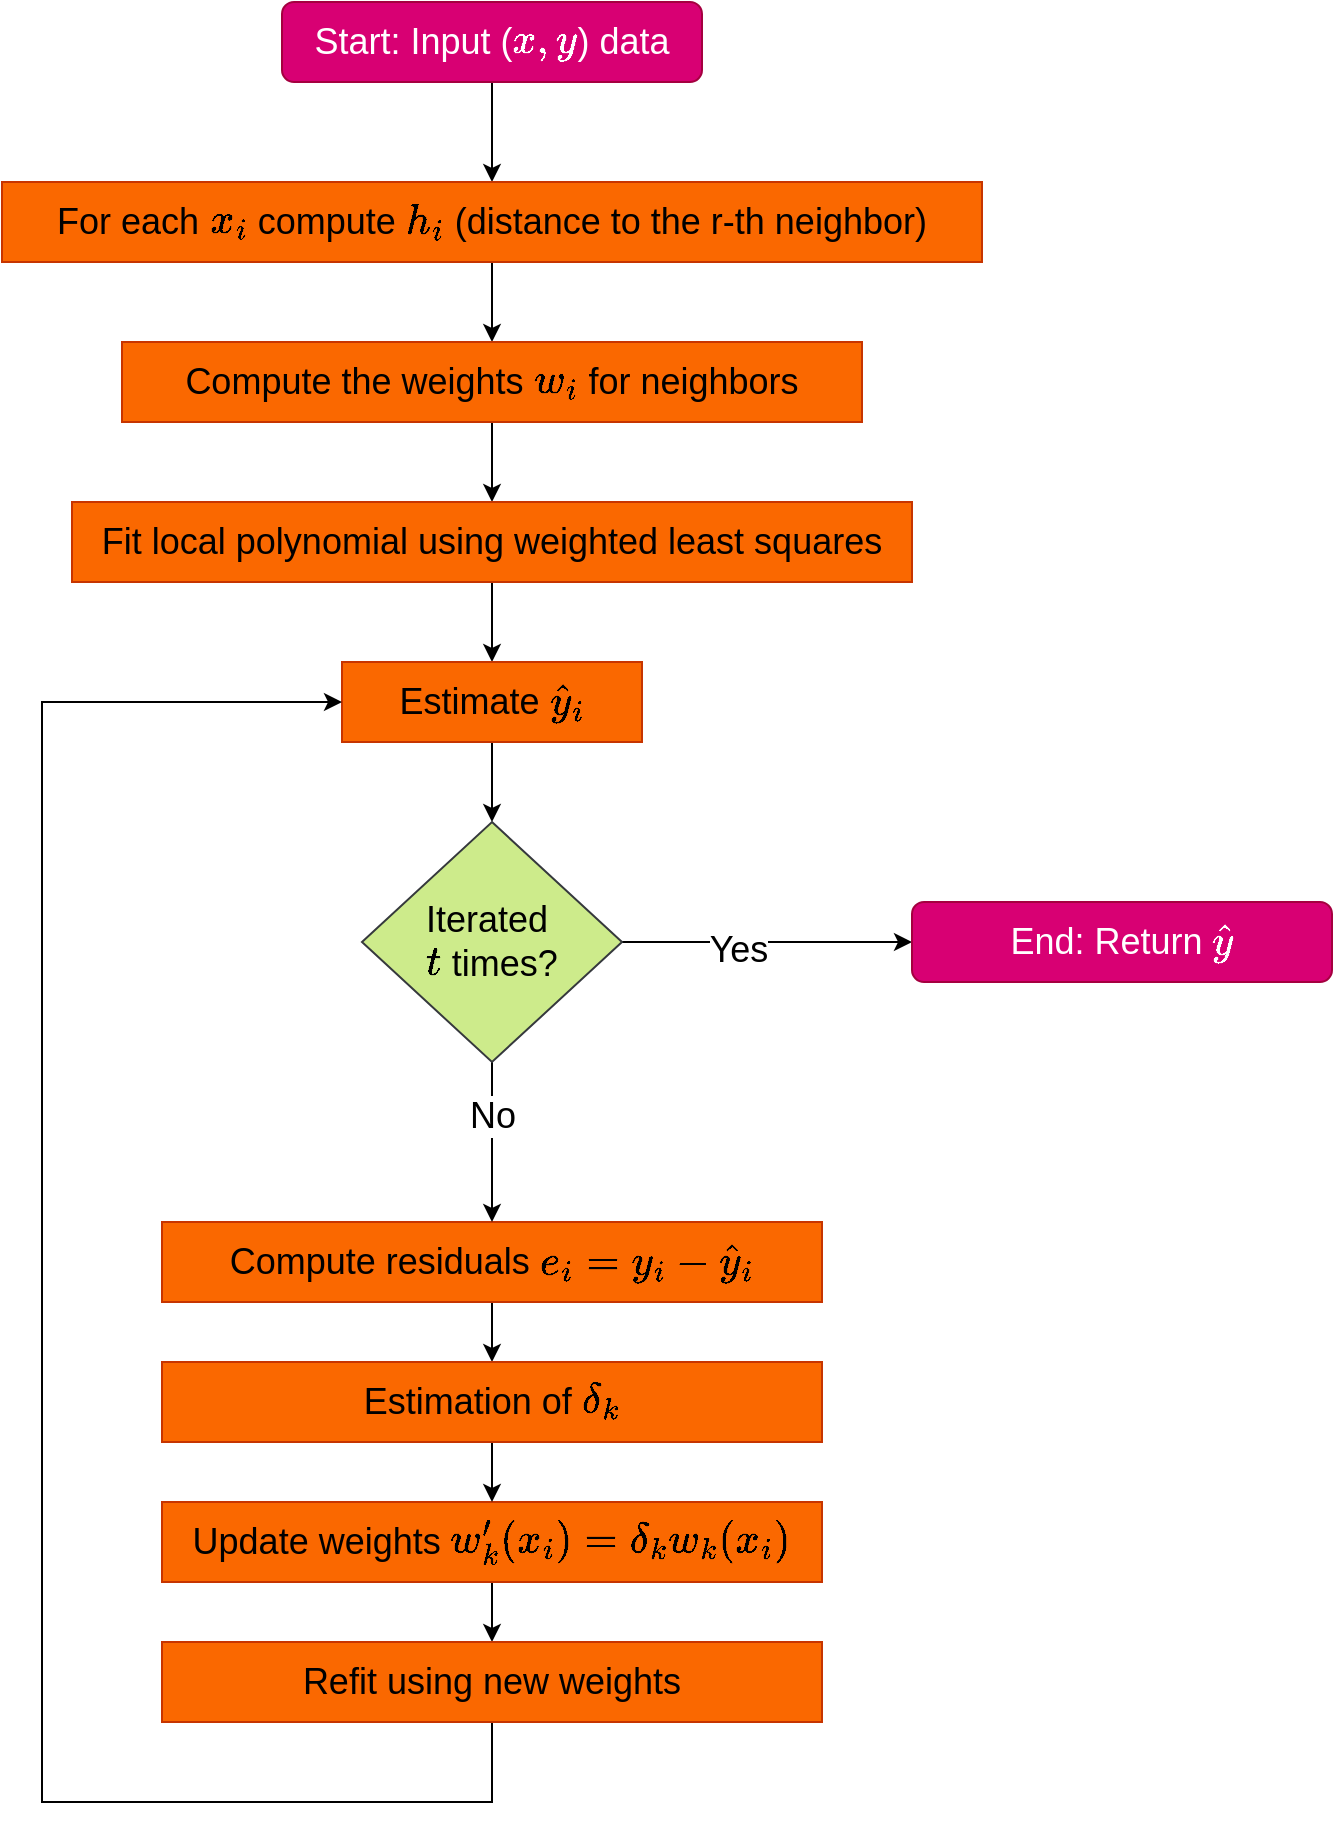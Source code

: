<mxfile version="27.2.0" pages="2">
  <diagram name="background_fitting" id="LttNRwMg9QU0a6Qa2TUn">
    <mxGraphModel dx="1351" dy="790" grid="1" gridSize="10" guides="1" tooltips="1" connect="1" arrows="1" fold="1" page="1" pageScale="1" pageWidth="850" pageHeight="1100" math="1" shadow="0">
      <root>
        <mxCell id="0" />
        <mxCell id="1" parent="0" />
        <mxCell id="Z67YBWZhdE62S_oTQXHg-3" style="edgeStyle=orthogonalEdgeStyle;rounded=0;orthogonalLoop=1;jettySize=auto;html=1;exitX=0.5;exitY=1;exitDx=0;exitDy=0;entryX=0.5;entryY=0;entryDx=0;entryDy=0;" edge="1" parent="1" source="Z67YBWZhdE62S_oTQXHg-1" target="Z67YBWZhdE62S_oTQXHg-2">
          <mxGeometry relative="1" as="geometry" />
        </mxCell>
        <mxCell id="Z67YBWZhdE62S_oTQXHg-1" value="&lt;font style=&quot;font-size: 18px;&quot;&gt;Start: Input (\(x,y\)) data&lt;/font&gt;" style="rounded=1;whiteSpace=wrap;html=1;fillColor=#d80073;fontColor=#ffffff;strokeColor=#A50040;" vertex="1" parent="1">
          <mxGeometry x="270" y="60" width="210" height="40" as="geometry" />
        </mxCell>
        <mxCell id="Z67YBWZhdE62S_oTQXHg-6" style="edgeStyle=orthogonalEdgeStyle;rounded=0;orthogonalLoop=1;jettySize=auto;html=1;exitX=0.5;exitY=1;exitDx=0;exitDy=0;entryX=0.5;entryY=0;entryDx=0;entryDy=0;" edge="1" parent="1" source="Z67YBWZhdE62S_oTQXHg-2" target="Z67YBWZhdE62S_oTQXHg-4">
          <mxGeometry relative="1" as="geometry" />
        </mxCell>
        <mxCell id="Z67YBWZhdE62S_oTQXHg-2" value="&lt;font style=&quot;font-size: 18px; color: light-dark(rgb(0, 0, 0), rgb(8, 8, 8));&quot;&gt;For each \(x_i\) compute \(h_i\) (distance to the r-th neighbor)&lt;/font&gt;" style="rounded=0;whiteSpace=wrap;html=1;fillColor=#fa6800;strokeColor=#C73500;fontColor=#000000;" vertex="1" parent="1">
          <mxGeometry x="130" y="150" width="490" height="40" as="geometry" />
        </mxCell>
        <mxCell id="Z67YBWZhdE62S_oTQXHg-7" style="edgeStyle=orthogonalEdgeStyle;rounded=0;orthogonalLoop=1;jettySize=auto;html=1;exitX=0.5;exitY=1;exitDx=0;exitDy=0;" edge="1" parent="1" source="Z67YBWZhdE62S_oTQXHg-4" target="Z67YBWZhdE62S_oTQXHg-5">
          <mxGeometry relative="1" as="geometry" />
        </mxCell>
        <mxCell id="Z67YBWZhdE62S_oTQXHg-4" value="&lt;font style=&quot;font-size: 18px; color: light-dark(rgb(0, 0, 0), rgb(34, 34, 34));&quot;&gt;Compute the weights \(w_i\) for neighbors&lt;/font&gt;" style="rounded=0;whiteSpace=wrap;html=1;fillColor=#fa6800;strokeColor=#C73500;fontColor=#000000;" vertex="1" parent="1">
          <mxGeometry x="190" y="230" width="370" height="40" as="geometry" />
        </mxCell>
        <mxCell id="Z67YBWZhdE62S_oTQXHg-9" style="edgeStyle=orthogonalEdgeStyle;rounded=0;orthogonalLoop=1;jettySize=auto;html=1;exitX=0.5;exitY=1;exitDx=0;exitDy=0;entryX=0.5;entryY=0;entryDx=0;entryDy=0;" edge="1" parent="1" source="Z67YBWZhdE62S_oTQXHg-5" target="Z67YBWZhdE62S_oTQXHg-8">
          <mxGeometry relative="1" as="geometry" />
        </mxCell>
        <mxCell id="Z67YBWZhdE62S_oTQXHg-5" value="&lt;font style=&quot;font-size: 18px; color: light-dark(rgb(0, 0, 0), rgb(34, 34, 34));&quot;&gt;Fit local polynomial using weighted least squares&lt;/font&gt;" style="rounded=0;whiteSpace=wrap;html=1;fillColor=#fa6800;strokeColor=#C73500;fontColor=#000000;" vertex="1" parent="1">
          <mxGeometry x="165" y="310" width="420" height="40" as="geometry" />
        </mxCell>
        <mxCell id="Z67YBWZhdE62S_oTQXHg-25" style="edgeStyle=orthogonalEdgeStyle;rounded=0;orthogonalLoop=1;jettySize=auto;html=1;exitX=0.5;exitY=1;exitDx=0;exitDy=0;entryX=0.5;entryY=0;entryDx=0;entryDy=0;" edge="1" parent="1" source="Z67YBWZhdE62S_oTQXHg-8" target="Z67YBWZhdE62S_oTQXHg-22">
          <mxGeometry relative="1" as="geometry" />
        </mxCell>
        <mxCell id="Z67YBWZhdE62S_oTQXHg-8" value="&lt;font style=&quot;font-size: 18px; color: light-dark(rgb(0, 0, 0), rgb(34, 34, 34));&quot;&gt;Estimate \(\hat{y}_i\)&lt;/font&gt;" style="rounded=0;whiteSpace=wrap;html=1;fillColor=#fa6800;strokeColor=#C73500;fontColor=#000000;" vertex="1" parent="1">
          <mxGeometry x="300" y="390" width="150" height="40" as="geometry" />
        </mxCell>
        <mxCell id="Z67YBWZhdE62S_oTQXHg-33" style="edgeStyle=orthogonalEdgeStyle;rounded=0;orthogonalLoop=1;jettySize=auto;html=1;exitX=0.5;exitY=1;exitDx=0;exitDy=0;entryX=0.5;entryY=0;entryDx=0;entryDy=0;" edge="1" parent="1" source="Z67YBWZhdE62S_oTQXHg-12" target="Z67YBWZhdE62S_oTQXHg-32">
          <mxGeometry relative="1" as="geometry" />
        </mxCell>
        <mxCell id="Z67YBWZhdE62S_oTQXHg-12" value="&lt;font style=&quot;font-size: 18px; color: light-dark(rgb(0, 0, 0), rgb(34, 34, 34));&quot;&gt;Compute residuals \(e_i=y_i-\hat{y}_i\)&lt;/font&gt;" style="rounded=0;whiteSpace=wrap;html=1;fillColor=#fa6800;strokeColor=#C73500;fontColor=#000000;" vertex="1" parent="1">
          <mxGeometry x="210" y="670" width="330" height="40" as="geometry" />
        </mxCell>
        <mxCell id="Z67YBWZhdE62S_oTQXHg-18" style="edgeStyle=orthogonalEdgeStyle;rounded=0;orthogonalLoop=1;jettySize=auto;html=1;exitX=0.5;exitY=1;exitDx=0;exitDy=0;entryX=0.5;entryY=0;entryDx=0;entryDy=0;" edge="1" parent="1" source="Z67YBWZhdE62S_oTQXHg-14" target="Z67YBWZhdE62S_oTQXHg-15">
          <mxGeometry relative="1" as="geometry" />
        </mxCell>
        <mxCell id="Z67YBWZhdE62S_oTQXHg-14" value="&lt;font style=&quot;font-size: 18px; color: light-dark(rgb(0, 0, 0), rgb(34, 34, 34));&quot;&gt;Update weights \(w&#39;_k(x_i)=\delta_kw_k(x_i)\)&lt;/font&gt;" style="rounded=0;whiteSpace=wrap;html=1;fillColor=#fa6800;strokeColor=#C73500;fontColor=#000000;" vertex="1" parent="1">
          <mxGeometry x="210" y="810" width="330" height="40" as="geometry" />
        </mxCell>
        <mxCell id="Z67YBWZhdE62S_oTQXHg-23" style="edgeStyle=orthogonalEdgeStyle;rounded=0;orthogonalLoop=1;jettySize=auto;html=1;exitX=0.5;exitY=1;exitDx=0;exitDy=0;entryX=0;entryY=0.5;entryDx=0;entryDy=0;" edge="1" parent="1" source="Z67YBWZhdE62S_oTQXHg-15" target="Z67YBWZhdE62S_oTQXHg-8">
          <mxGeometry relative="1" as="geometry">
            <Array as="points">
              <mxPoint x="375" y="960" />
              <mxPoint x="150" y="960" />
              <mxPoint x="150" y="410" />
            </Array>
          </mxGeometry>
        </mxCell>
        <mxCell id="Z67YBWZhdE62S_oTQXHg-15" value="&lt;font style=&quot;font-size: 18px; color: light-dark(rgb(0, 0, 0), rgb(34, 34, 34));&quot;&gt;Refit using new weights&lt;/font&gt;" style="rounded=0;whiteSpace=wrap;html=1;fillColor=#fa6800;strokeColor=#C73500;fontColor=#000000;" vertex="1" parent="1">
          <mxGeometry x="210" y="880" width="330" height="40" as="geometry" />
        </mxCell>
        <mxCell id="Z67YBWZhdE62S_oTQXHg-24" style="edgeStyle=orthogonalEdgeStyle;rounded=0;orthogonalLoop=1;jettySize=auto;html=1;exitX=0.5;exitY=1;exitDx=0;exitDy=0;entryX=0.5;entryY=0;entryDx=0;entryDy=0;" edge="1" parent="1" source="Z67YBWZhdE62S_oTQXHg-22" target="Z67YBWZhdE62S_oTQXHg-12">
          <mxGeometry relative="1" as="geometry" />
        </mxCell>
        <mxCell id="Z67YBWZhdE62S_oTQXHg-31" value="&lt;font style=&quot;font-size: 18px;&quot;&gt;No&lt;/font&gt;" style="edgeLabel;html=1;align=center;verticalAlign=middle;resizable=0;points=[];" vertex="1" connectable="0" parent="Z67YBWZhdE62S_oTQXHg-24">
          <mxGeometry x="-0.333" relative="1" as="geometry">
            <mxPoint as="offset" />
          </mxGeometry>
        </mxCell>
        <mxCell id="Z67YBWZhdE62S_oTQXHg-26" style="edgeStyle=orthogonalEdgeStyle;rounded=0;orthogonalLoop=1;jettySize=auto;html=1;exitX=1;exitY=0.5;exitDx=0;exitDy=0;entryX=0;entryY=0.5;entryDx=0;entryDy=0;" edge="1" parent="1" source="Z67YBWZhdE62S_oTQXHg-22" target="Z67YBWZhdE62S_oTQXHg-28">
          <mxGeometry relative="1" as="geometry">
            <mxPoint x="620.0" y="520" as="targetPoint" />
          </mxGeometry>
        </mxCell>
        <mxCell id="Z67YBWZhdE62S_oTQXHg-30" value="&lt;font style=&quot;font-size: 18px;&quot;&gt;Yes&lt;/font&gt;" style="edgeLabel;html=1;align=center;verticalAlign=middle;resizable=0;points=[];" vertex="1" connectable="0" parent="Z67YBWZhdE62S_oTQXHg-26">
          <mxGeometry x="-0.206" y="-4" relative="1" as="geometry">
            <mxPoint as="offset" />
          </mxGeometry>
        </mxCell>
        <mxCell id="Z67YBWZhdE62S_oTQXHg-22" value="&lt;div&gt;&lt;font style=&quot;font-size: 18px; color: light-dark(transparent, rgb(0, 0, 0));&quot;&gt;&lt;span style=&quot;color: light-dark(rgb(0, 0, 0), rgb(6, 6, 6));&quot;&gt;Iterated&amp;nbsp;&lt;/span&gt;&lt;/font&gt;&lt;/div&gt;&lt;div&gt;&lt;font style=&quot;font-size: 18px; color: light-dark(transparent, rgb(0, 0, 0));&quot;&gt;&lt;span style=&quot;color: light-dark(rgb(0, 0, 0), rgb(6, 6, 6));&quot;&gt;\(t\) times?&lt;/span&gt;&lt;/font&gt;&lt;/div&gt;" style="rhombus;whiteSpace=wrap;html=1;fillColor=light-dark(#CDEB8B,#B9E0A5);strokeColor=#36393d;" vertex="1" parent="1">
          <mxGeometry x="310" y="470" width="130" height="120" as="geometry" />
        </mxCell>
        <mxCell id="Z67YBWZhdE62S_oTQXHg-28" value="&lt;font style=&quot;font-size: 18px;&quot;&gt;End: Return \(\hat{y}\)&lt;/font&gt;" style="rounded=1;whiteSpace=wrap;html=1;fillColor=#d80073;fontColor=#ffffff;strokeColor=#A50040;" vertex="1" parent="1">
          <mxGeometry x="585" y="510" width="210" height="40" as="geometry" />
        </mxCell>
        <mxCell id="Z67YBWZhdE62S_oTQXHg-34" style="edgeStyle=orthogonalEdgeStyle;rounded=0;orthogonalLoop=1;jettySize=auto;html=1;exitX=0.5;exitY=1;exitDx=0;exitDy=0;entryX=0.5;entryY=0;entryDx=0;entryDy=0;" edge="1" parent="1" source="Z67YBWZhdE62S_oTQXHg-32" target="Z67YBWZhdE62S_oTQXHg-14">
          <mxGeometry relative="1" as="geometry" />
        </mxCell>
        <mxCell id="Z67YBWZhdE62S_oTQXHg-32" value="&lt;font style=&quot;font-size: 18px;&quot;&gt;&lt;span style=&quot;color: light-dark(rgb(0, 0, 0), rgb(0, 0, 0));&quot;&gt;Estimation of \(\delta_k\)&lt;/span&gt;&lt;/font&gt;" style="rounded=0;whiteSpace=wrap;html=1;fillColor=#fa6800;strokeColor=#C73500;fontColor=#000000;" vertex="1" parent="1">
          <mxGeometry x="210" y="740" width="330" height="40" as="geometry" />
        </mxCell>
      </root>
    </mxGraphModel>
  </diagram>
  <diagram id="QF-rGGQiX3scnwkGdm0p" name="peak_pre_detection">
    <mxGraphModel dx="946" dy="553" grid="1" gridSize="10" guides="1" tooltips="1" connect="1" arrows="1" fold="1" page="1" pageScale="1" pageWidth="850" pageHeight="1100" math="1" shadow="0">
      <root>
        <mxCell id="0" />
        <mxCell id="1" parent="0" />
        <mxCell id="Hc5Y8kOUAR09gHqhSx55-2" style="edgeStyle=orthogonalEdgeStyle;rounded=0;orthogonalLoop=1;jettySize=auto;html=1;exitX=0.5;exitY=1;exitDx=0;exitDy=0;" edge="1" parent="1" source="_MX3dhjA01j5GfZuRNn5-1" target="Hc5Y8kOUAR09gHqhSx55-1">
          <mxGeometry relative="1" as="geometry" />
        </mxCell>
        <mxCell id="_MX3dhjA01j5GfZuRNn5-1" value="&lt;font style=&quot;font-size: 18px;&quot;&gt;Start: Input \(\hat{y}\) data&lt;/font&gt;" style="rounded=1;whiteSpace=wrap;html=1;fillColor=#d80073;fontColor=#ffffff;strokeColor=#A50040;" vertex="1" parent="1">
          <mxGeometry x="290" y="50" width="210" height="40" as="geometry" />
        </mxCell>
        <mxCell id="Qkodx73MVFKU2wqLBWKR-1" style="edgeStyle=orthogonalEdgeStyle;rounded=0;orthogonalLoop=1;jettySize=auto;html=1;exitX=0.5;exitY=1;exitDx=0;exitDy=0;entryX=0.5;entryY=0;entryDx=0;entryDy=0;" edge="1" parent="1" source="Hc5Y8kOUAR09gHqhSx55-1" target="Qkodx73MVFKU2wqLBWKR-4">
          <mxGeometry relative="1" as="geometry">
            <mxPoint x="400" y="210" as="targetPoint" />
          </mxGeometry>
        </mxCell>
        <mxCell id="Hc5Y8kOUAR09gHqhSx55-1" value="&lt;font style=&quot;font-size: 18px; color: light-dark(rgb(0, 0, 0), rgb(8, 8, 8));&quot;&gt;Calculate residuals: \( e=|y - \hat{y}| \)&lt;/font&gt;" style="rounded=0;whiteSpace=wrap;html=1;fillColor=#fa6800;strokeColor=#C73500;fontColor=#000000;" vertex="1" parent="1">
          <mxGeometry x="200" y="130" width="390" height="40" as="geometry" />
        </mxCell>
        <mxCell id="Qkodx73MVFKU2wqLBWKR-2" style="edgeStyle=orthogonalEdgeStyle;rounded=0;orthogonalLoop=1;jettySize=auto;html=1;exitX=0.5;exitY=1;exitDx=0;exitDy=0;entryX=0.5;entryY=0;entryDx=0;entryDy=0;" edge="1" parent="1" source="Hc5Y8kOUAR09gHqhSx55-4" target="Qkodx73MVFKU2wqLBWKR-7">
          <mxGeometry relative="1" as="geometry">
            <mxPoint x="395" y="540" as="targetPoint" />
          </mxGeometry>
        </mxCell>
        <mxCell id="Hc5Y8kOUAR09gHqhSx55-4" value="&lt;font style=&quot;font-size: 18px;&quot;&gt;Is \(e_i &amp;gt;\) Th?&lt;/font&gt;" style="rhombus;whiteSpace=wrap;html=1;fillColor=#cdeb8b;strokeColor=#36393d;" vertex="1" parent="1">
          <mxGeometry x="300" y="280" width="190" height="180" as="geometry" />
        </mxCell>
        <mxCell id="Qkodx73MVFKU2wqLBWKR-5" style="edgeStyle=orthogonalEdgeStyle;rounded=0;orthogonalLoop=1;jettySize=auto;html=1;exitX=0.5;exitY=1;exitDx=0;exitDy=0;" edge="1" parent="1" source="Qkodx73MVFKU2wqLBWKR-4" target="Hc5Y8kOUAR09gHqhSx55-4">
          <mxGeometry relative="1" as="geometry" />
        </mxCell>
        <mxCell id="Qkodx73MVFKU2wqLBWKR-4" value="&lt;font style=&quot;font-size: 18px; color: light-dark(rgb(0, 0, 0), rgb(8, 8, 8));&quot;&gt;Calculate threshold: Th\(= \delta \left(\sum e_i \cdot df\right) \)&lt;/font&gt;" style="rounded=0;whiteSpace=wrap;html=1;fillColor=#fa6800;strokeColor=#C73500;fontColor=#000000;" vertex="1" parent="1">
          <mxGeometry x="200" y="200" width="390" height="40" as="geometry" />
        </mxCell>
        <mxCell id="Qkodx73MVFKU2wqLBWKR-7" value="&lt;font style=&quot;font-size: 18px;&quot;&gt;Return: \(x_\text{Th}, y_\text{Th}\) data&lt;/font&gt;" style="rounded=1;whiteSpace=wrap;html=1;fillColor=#d80073;fontColor=#ffffff;strokeColor=#A50040;" vertex="1" parent="1">
          <mxGeometry x="290" y="500" width="210" height="40" as="geometry" />
        </mxCell>
      </root>
    </mxGraphModel>
  </diagram>
</mxfile>
